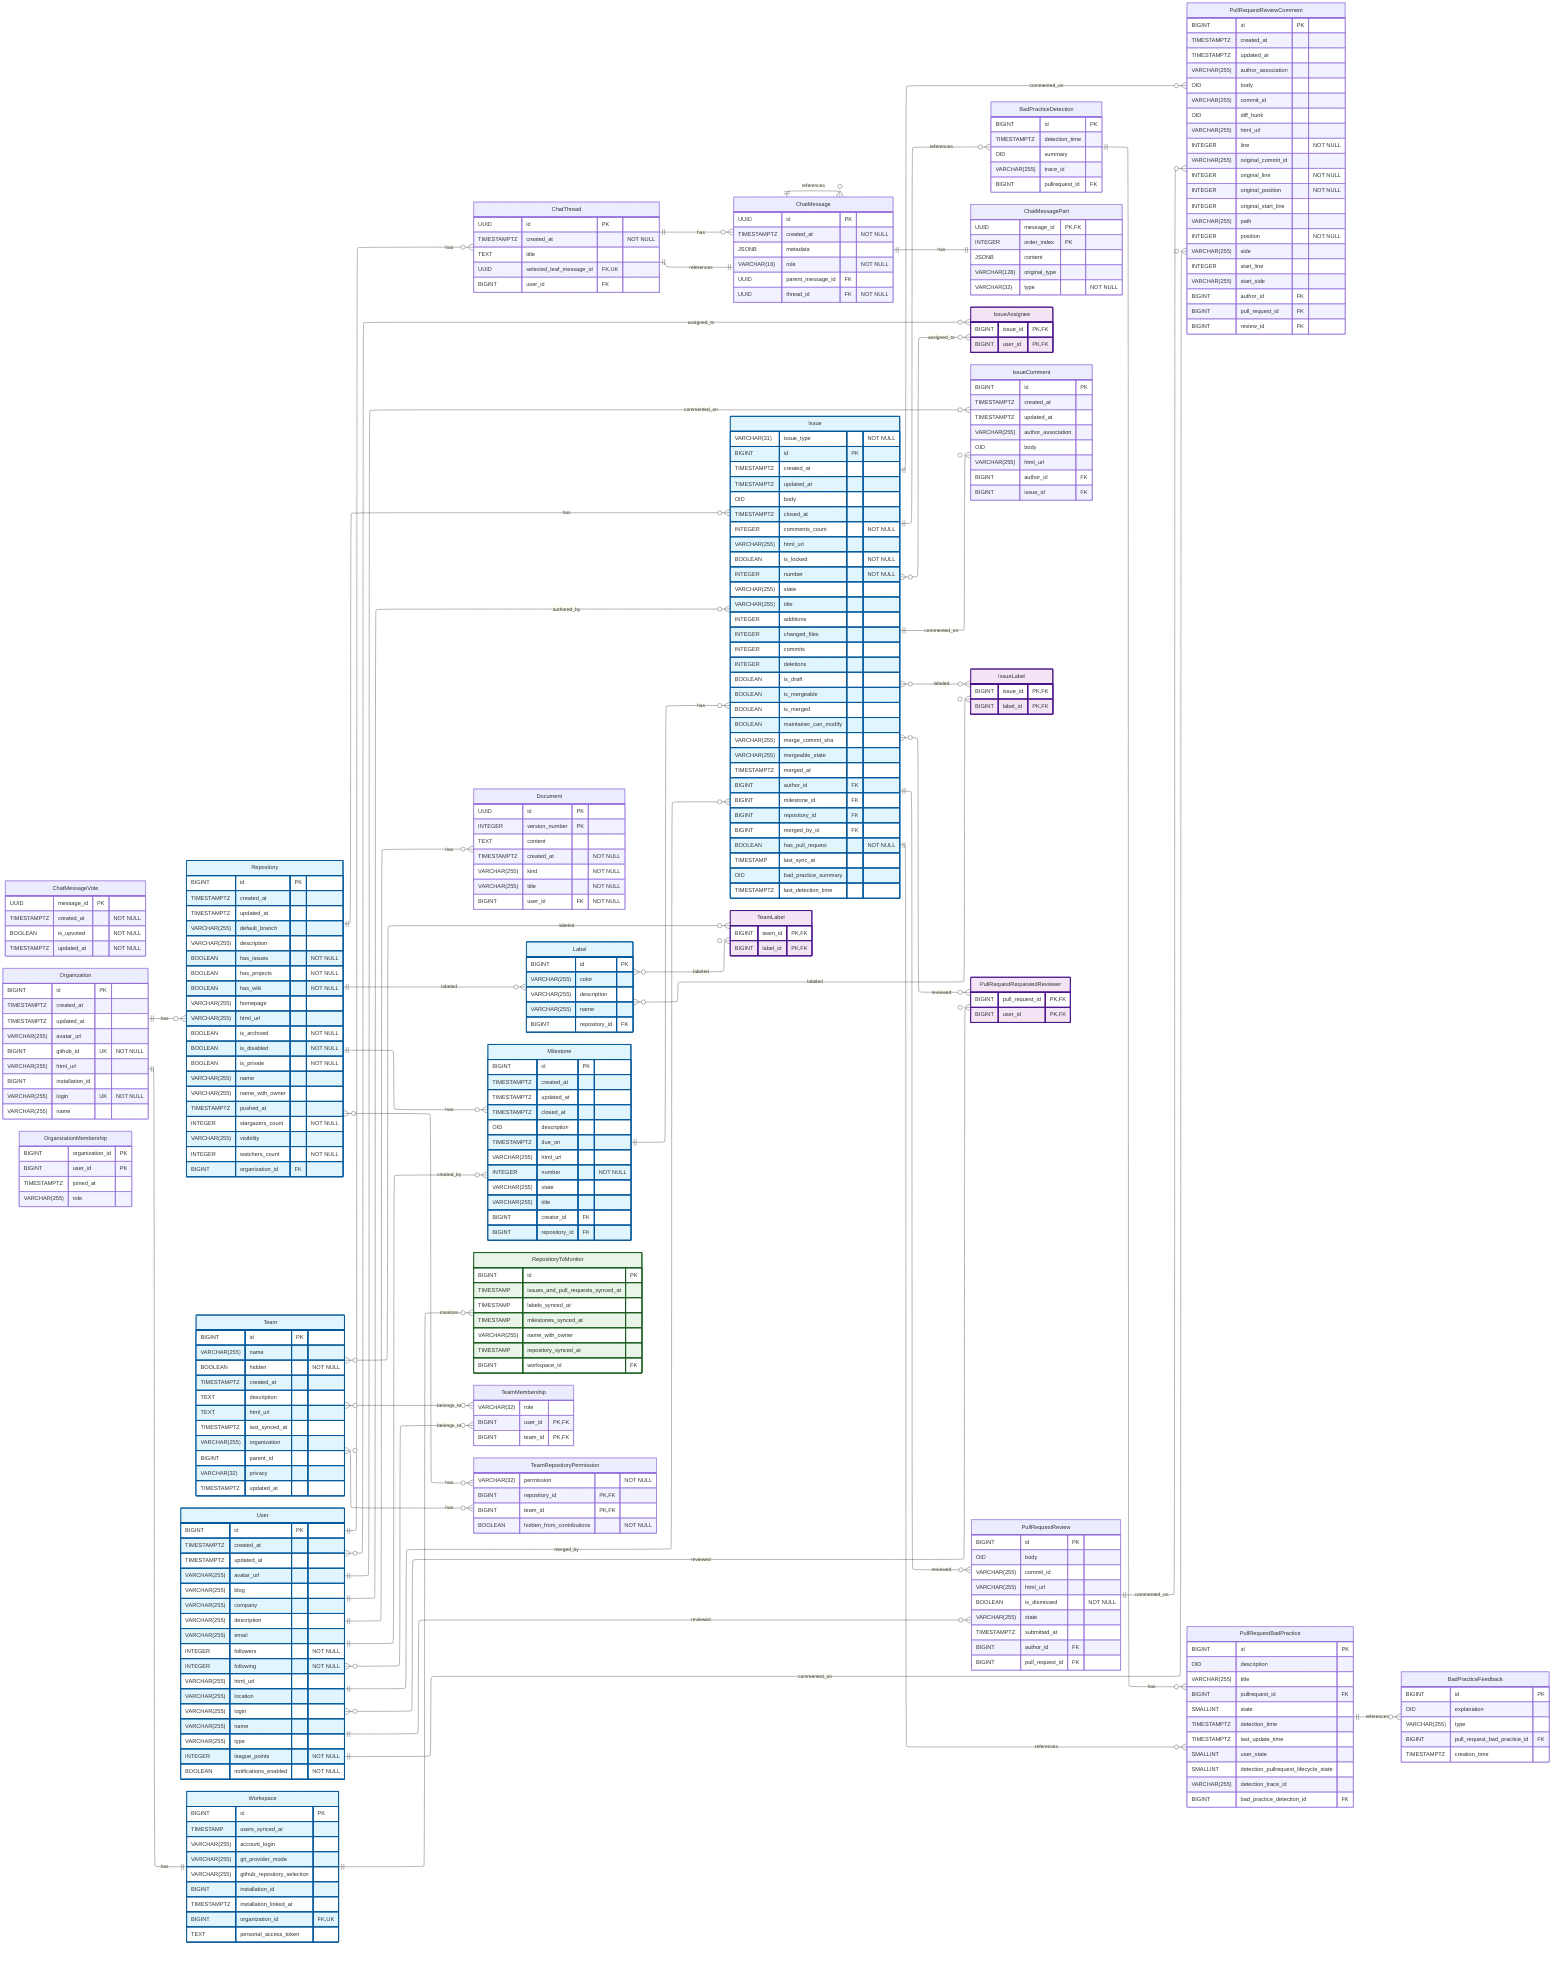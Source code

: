 ---
config:
    layout: elk
---
erDiagram
    %% Generated automatically from PostgreSQL database schema
    %% using scripts/generate_mermaid_erd.py
    %% To regenerate: npm run db:erd:generate

    direction LR

    BadPracticeDetection {
        BIGINT id PK
        TIMESTAMPTZ detection_time
        OID summary
        VARCHAR(255) trace_id
        BIGINT pullrequest_id FK
    }

    BadPracticeFeedback {
        BIGINT id PK
        OID explanation
        VARCHAR(255) type
        BIGINT pull_request_bad_practice_id FK
        TIMESTAMPTZ creation_time
    }

    ChatMessage {
        UUID id PK
        TIMESTAMPTZ created_at "NOT NULL"
        JSONB metadata
        VARCHAR(16) role "NOT NULL"
        UUID parent_message_id FK
        UUID thread_id FK "NOT NULL"
    }

    ChatMessagePart {
        UUID message_id PK,FK
        INTEGER order_index PK
        JSONB content
        VARCHAR(128) original_type
        VARCHAR(32) type "NOT NULL"
    }

    ChatMessageVote {
        UUID message_id PK
        TIMESTAMPTZ created_at "NOT NULL"
        BOOLEAN is_upvoted "NOT NULL"
        TIMESTAMPTZ updated_at "NOT NULL"
    }

    ChatThread {
        UUID id PK
        TIMESTAMPTZ created_at "NOT NULL"
        TEXT title
        UUID selected_leaf_message_id FK,UK
        BIGINT user_id FK
    }

    Document {
        UUID id PK
        INTEGER version_number PK
        TEXT content
        TIMESTAMPTZ created_at "NOT NULL"
        VARCHAR(255) kind "NOT NULL"
        VARCHAR(255) title "NOT NULL"
        BIGINT user_id FK "NOT NULL"
    }

    Issue {
        VARCHAR(31) issue_type "NOT NULL"
        BIGINT id PK
        TIMESTAMPTZ created_at
        TIMESTAMPTZ updated_at
        OID body
        TIMESTAMPTZ closed_at
        INTEGER comments_count "NOT NULL"
        VARCHAR(255) html_url
        BOOLEAN is_locked "NOT NULL"
        INTEGER number "NOT NULL"
        VARCHAR(255) state
        VARCHAR(255) title
        INTEGER additions
        INTEGER changed_files
        INTEGER commits
        INTEGER deletions
        BOOLEAN is_draft
        BOOLEAN is_mergeable
        BOOLEAN is_merged
        BOOLEAN maintainer_can_modify
        VARCHAR(255) merge_commit_sha
        VARCHAR(255) mergeable_state
        TIMESTAMPTZ merged_at
        BIGINT author_id FK
        BIGINT milestone_id FK
        BIGINT repository_id FK
        BIGINT merged_by_id FK
        BOOLEAN has_pull_request "NOT NULL"
        TIMESTAMP last_sync_at
        OID bad_practice_summary
        TIMESTAMPTZ last_detection_time
    }

    IssueAssignee {
        BIGINT issue_id PK,FK
        BIGINT user_id PK,FK
    }

    IssueComment {
        BIGINT id PK
        TIMESTAMPTZ created_at
        TIMESTAMPTZ updated_at
        VARCHAR(255) author_association
        OID body
        VARCHAR(255) html_url
        BIGINT author_id FK
        BIGINT issue_id FK
    }

    IssueLabel {
        BIGINT issue_id PK,FK
        BIGINT label_id PK,FK
    }

    Label {
        BIGINT id PK
        VARCHAR(255) color
        VARCHAR(255) description
        VARCHAR(255) name
        BIGINT repository_id FK
    }

    Milestone {
        BIGINT id PK
        TIMESTAMPTZ created_at
        TIMESTAMPTZ updated_at
        TIMESTAMPTZ closed_at
        OID description
        TIMESTAMPTZ due_on
        VARCHAR(255) html_url
        INTEGER number "NOT NULL"
        VARCHAR(255) state
        VARCHAR(255) title
        BIGINT creator_id FK
        BIGINT repository_id FK
    }

    Organization {
        BIGINT id PK
        TIMESTAMPTZ created_at
        TIMESTAMPTZ updated_at
        VARCHAR(255) avatar_url
        BIGINT github_id UK "NOT NULL"
        VARCHAR(255) html_url
        BIGINT installation_id
        VARCHAR(255) login UK "NOT NULL"
        VARCHAR(255) name
    }

    OrganizationMembership {
        BIGINT organization_id PK
        BIGINT user_id PK
        TIMESTAMPTZ joined_at
        VARCHAR(255) role
    }

    PullRequestRequestedReviewer {
        BIGINT pull_request_id PK,FK
        BIGINT user_id PK,FK
    }

    PullRequestReview {
        BIGINT id PK
        OID body
        VARCHAR(255) commit_id
        VARCHAR(255) html_url
        BOOLEAN is_dismissed "NOT NULL"
        VARCHAR(255) state
        TIMESTAMPTZ submitted_at
        BIGINT author_id FK
        BIGINT pull_request_id FK
    }

    PullRequestReviewComment {
        BIGINT id PK
        TIMESTAMPTZ created_at
        TIMESTAMPTZ updated_at
        VARCHAR(255) author_association
        OID body
        VARCHAR(255) commit_id
        OID diff_hunk
        VARCHAR(255) html_url
        INTEGER line "NOT NULL"
        VARCHAR(255) original_commit_id
        INTEGER original_line "NOT NULL"
        INTEGER original_position "NOT NULL"
        INTEGER original_start_line
        VARCHAR(255) path
        INTEGER position "NOT NULL"
        VARCHAR(255) side
        INTEGER start_line
        VARCHAR(255) start_side
        BIGINT author_id FK
        BIGINT pull_request_id FK
        BIGINT review_id FK
    }

    PullRequestBadPractice {
        BIGINT id PK
        OID description
        VARCHAR(255) title
        BIGINT pullrequest_id FK
        SMALLINT state
        TIMESTAMPTZ detection_time
        TIMESTAMPTZ last_update_time
        SMALLINT user_state
        SMALLINT detection_pullrequest_lifecycle_state
        VARCHAR(255) detection_trace_id
        BIGINT bad_practice_detection_id FK
    }

    Repository {
        BIGINT id PK
        TIMESTAMPTZ created_at
        TIMESTAMPTZ updated_at
        VARCHAR(255) default_branch
        VARCHAR(255) description
        BOOLEAN has_issues "NOT NULL"
        BOOLEAN has_projects "NOT NULL"
        BOOLEAN has_wiki "NOT NULL"
        VARCHAR(255) homepage
        VARCHAR(255) html_url
        BOOLEAN is_archived "NOT NULL"
        BOOLEAN is_disabled "NOT NULL"
        BOOLEAN is_private "NOT NULL"
        VARCHAR(255) name
        VARCHAR(255) name_with_owner
        TIMESTAMPTZ pushed_at
        INTEGER stargazers_count "NOT NULL"
        VARCHAR(255) visibility
        INTEGER watchers_count "NOT NULL"
        BIGINT organization_id FK
    }

    RepositoryToMonitor {
        BIGINT id PK
        TIMESTAMP issues_and_pull_requests_synced_at
        TIMESTAMP labels_synced_at
        TIMESTAMP milestones_synced_at
        VARCHAR(255) name_with_owner
        TIMESTAMP repository_synced_at
        BIGINT workspace_id FK
    }

    Team {
        BIGINT id PK
        VARCHAR(255) name
        BOOLEAN hidden "NOT NULL"
        TIMESTAMPTZ created_at
        TEXT description
        TEXT html_url
        TIMESTAMPTZ last_synced_at
        VARCHAR(255) organization
        BIGINT parent_id
        VARCHAR(32) privacy
        TIMESTAMPTZ updated_at
    }

    TeamLabel {
        BIGINT team_id PK,FK
        BIGINT label_id PK,FK
    }

    TeamMembership {
        VARCHAR(32) role
        BIGINT user_id PK,FK
        BIGINT team_id PK,FK
    }

    TeamRepositoryPermission {
        VARCHAR(32) permission "NOT NULL"
        BIGINT repository_id PK,FK
        BIGINT team_id PK,FK
        BOOLEAN hidden_from_contributions "NOT NULL"
    }

    User {
        BIGINT id PK
        TIMESTAMPTZ created_at
        TIMESTAMPTZ updated_at
        VARCHAR(255) avatar_url
        VARCHAR(255) blog
        VARCHAR(255) company
        VARCHAR(255) description
        VARCHAR(255) email
        INTEGER followers "NOT NULL"
        INTEGER following "NOT NULL"
        VARCHAR(255) html_url
        VARCHAR(255) location
        VARCHAR(255) login
        VARCHAR(255) name
        VARCHAR(255) type
        INTEGER league_points "NOT NULL"
        BOOLEAN notifications_enabled "NOT NULL"
    }

    Workspace {
        BIGINT id PK
        TIMESTAMP users_synced_at
        VARCHAR(255) account_login
        VARCHAR(255) git_provider_mode
        VARCHAR(255) github_repository_selection
        BIGINT installation_id
        TIMESTAMPTZ installation_linked_at
        BIGINT organization_id FK,UK
        TEXT personal_access_token
    }

    %% Relationships
    %% One-to-One relationships
    ChatMessage ||--|| ChatMessagePart : has
    ChatMessage ||--|| ChatThread : references
    Organization ||--|| Workspace : has

    %% One-to-Many relationships
    Issue ||--o{ BadPracticeDetection : references
    PullRequestBadPractice ||--o{ BadPracticeFeedback : references
    ChatMessage ||--o{ ChatMessage : references
    ChatThread ||--o{ ChatMessage : has
    User ||--o{ ChatThread : has
    User ||--o{ Document : has
    User ||--o{ Issue : authored_by
    User ||--o{ Issue : merged_by
    Milestone ||--o{ Issue : has
    Repository ||--o{ Issue : has
    User ||--o{ IssueComment : commented_on
    Issue ||--o{ IssueComment : commented_on
    Repository ||--o{ Label : labeled
    User ||--o{ Milestone : created_by
    Repository ||--o{ Milestone : has
    User ||--o{ PullRequestReview : reviewed
    Issue ||--o{ PullRequestReview : reviewed
    User ||--o{ PullRequestReviewComment : commented_on
    Issue ||--o{ PullRequestReviewComment : commented_on
    PullRequestReview ||--o{ PullRequestReviewComment : commented_on
    BadPracticeDetection ||--o{ PullRequestBadPractice : has
    Issue ||--o{ PullRequestBadPractice : references
    Organization ||--o{ Repository : has
    Workspace ||--o{ RepositoryToMonitor : monitors

    %% Many-to-Many relationships
    Issue }o--o{ IssueAssignee : assigned_to
    User }o--o{ IssueAssignee : assigned_to
    Issue }o--o{ IssueLabel : labeled
    Label }o--o{ IssueLabel : labeled
    Issue }o--o{ PullRequestRequestedReviewer : reviewed
    User }o--o{ PullRequestRequestedReviewer : reviewed
    Label }o--o{ TeamLabel : labeled
    Team }o--o{ TeamLabel : labeled
    Team }o--o{ TeamMembership : belongs_to
    User }o--o{ TeamMembership : belongs_to
    Repository }o--o{ TeamRepositoryPermission : has
    Team }o--o{ TeamRepositoryPermission : has

    %% Styling
    classDef primaryEntity fill:#e1f5fe,stroke:#01579b,stroke-width:2px
    classDef associationEntity fill:#f3e5f5,stroke:#4a148c,stroke-width:2px
    classDef metadataEntity fill:#e8f5e8,stroke:#1b5e20,stroke-width:2px

    class Issue primaryEntity
    class IssueAssignee associationEntity
    class IssueLabel associationEntity
    class Label primaryEntity
    class Milestone primaryEntity
    class PullRequestRequestedReviewer associationEntity
    class Repository primaryEntity
    class RepositoryToMonitor metadataEntity
    class Team primaryEntity
    class TeamLabel associationEntity
    class User primaryEntity
    class Workspace primaryEntity